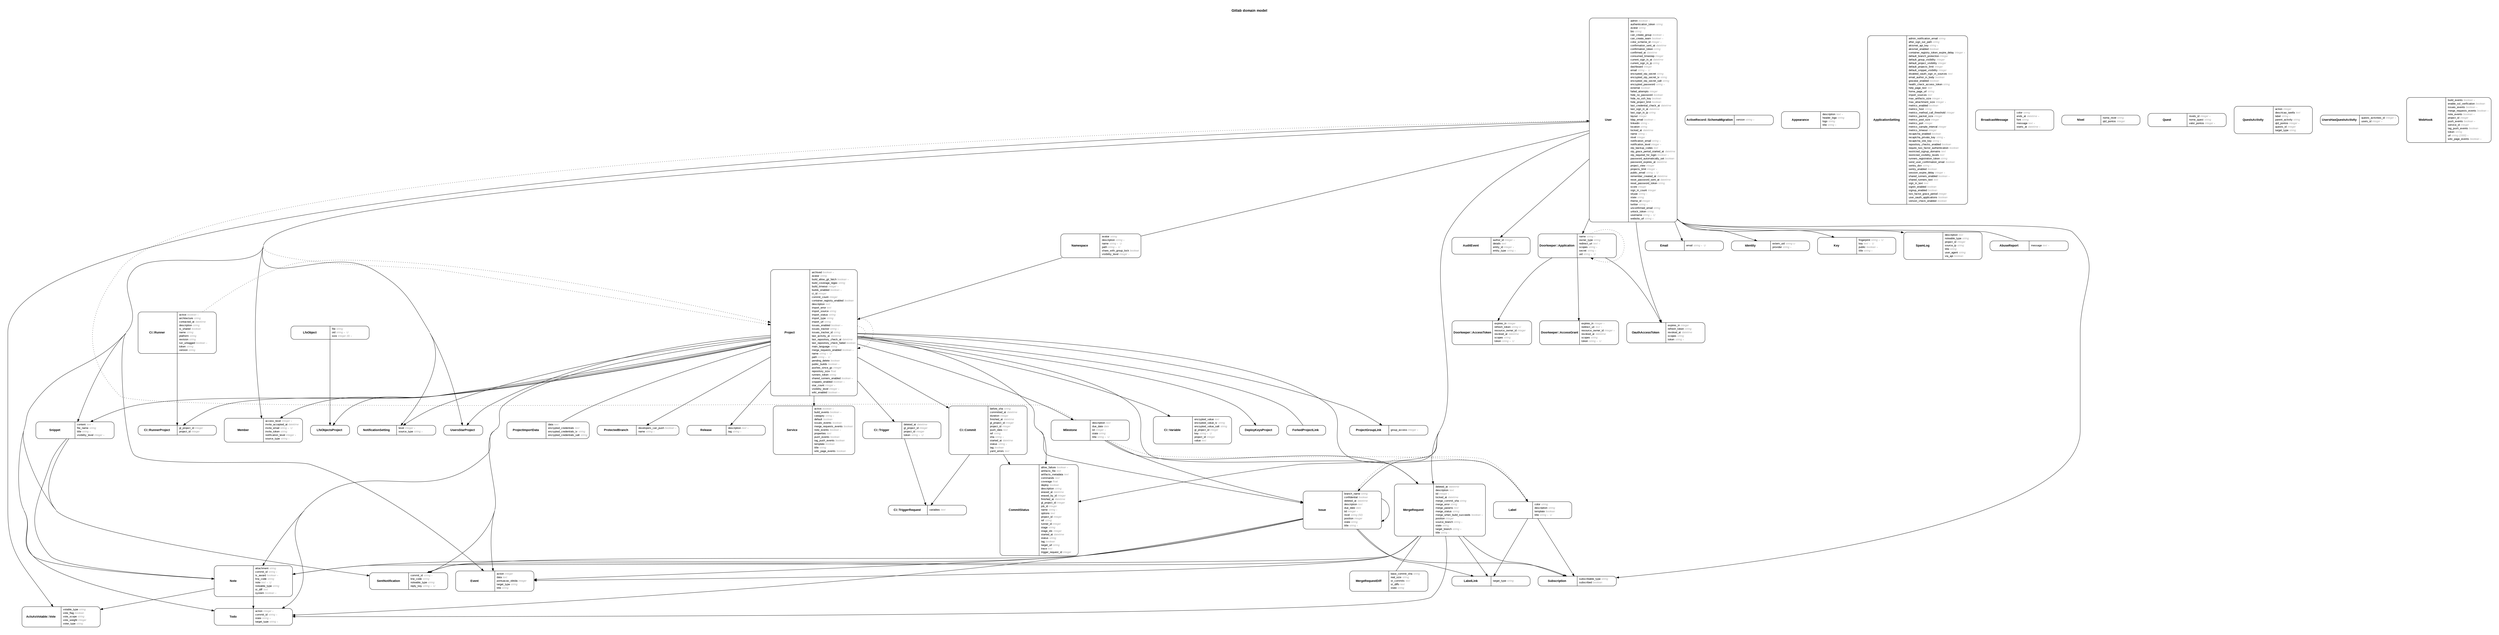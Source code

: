 digraph Gitlab {
rankdir = "LR";
ranksep = "0.5";
nodesep = "0.4";
pad = "0.4,0.4";
margin = "0,0";
concentrate = "true";
labelloc = "t";
fontsize = "13";
fontname = "Arial Bold";
node[ shape  =  "Mrecord" , fontsize  =  "10" , fontname  =  "Arial" , margin  =  "0.07,0.05" , penwidth  =  "1.0"];
edge[ fontname  =  "Arial" , fontsize  =  "7" , dir  =  "both" , arrowsize  =  "0.9" , penwidth  =  "1.0" , labelangle  =  "32" , labeldistance  =  "1.8"];
rankdir = "TB";
label = "Gitlab domain model\n\n";
m_AbuseReport [label = <<table border="0" align="center" cellspacing="0.5" cellpadding="0" width="134">
  <tr><td align="center" valign="bottom" width="130"><font face="Arial Bold" point-size="11">AbuseReport</font></td></tr>
</table>
|
<table border="0" align="left" cellspacing="2" cellpadding="0" width="134">
  <tr><td align="left" width="130" port="message">message <font face="Arial Italic" color="grey60">text ∗</font></td></tr>
</table>
>];
"m_ActiveRecord::SchemaMigration" [label = <<table border="0" align="center" cellspacing="0.5" cellpadding="0" width="134">
  <tr><td align="center" valign="bottom" width="130"><font face="Arial Bold" point-size="11">ActiveRecord::SchemaMigration</font></td></tr>
</table>
|
<table border="0" align="left" cellspacing="2" cellpadding="0" width="134">
  <tr><td align="left" width="130" port="version">version <font face="Arial Italic" color="grey60">string ∗</font></td></tr>
</table>
>];
"m_ActsAsVotable::Vote" [label = <<table border="0" align="center" cellspacing="0.5" cellpadding="0" width="134">
  <tr><td align="center" valign="bottom" width="130"><font face="Arial Bold" point-size="11">ActsAsVotable::Vote</font></td></tr>
</table>
|
<table border="0" align="left" cellspacing="2" cellpadding="0" width="134">
  <tr><td align="left" width="130" port="votable_type">votable_type <font face="Arial Italic" color="grey60">string</font></td></tr>
  <tr><td align="left" width="130" port="vote_flag">vote_flag <font face="Arial Italic" color="grey60">boolean</font></td></tr>
  <tr><td align="left" width="130" port="vote_scope">vote_scope <font face="Arial Italic" color="grey60">string</font></td></tr>
  <tr><td align="left" width="130" port="vote_weight">vote_weight <font face="Arial Italic" color="grey60">integer</font></td></tr>
  <tr><td align="left" width="130" port="voter_type">voter_type <font face="Arial Italic" color="grey60">string</font></td></tr>
</table>
>];
m_Appearance [label = <<table border="0" align="center" cellspacing="0.5" cellpadding="0" width="134">
  <tr><td align="center" valign="bottom" width="130"><font face="Arial Bold" point-size="11">Appearance</font></td></tr>
</table>
|
<table border="0" align="left" cellspacing="2" cellpadding="0" width="134">
  <tr><td align="left" width="130" port="description">description <font face="Arial Italic" color="grey60">text ∗</font></td></tr>
  <tr><td align="left" width="130" port="header_logo">header_logo <font face="Arial Italic" color="grey60">string</font></td></tr>
  <tr><td align="left" width="130" port="logo">logo <font face="Arial Italic" color="grey60">string</font></td></tr>
  <tr><td align="left" width="130" port="title">title <font face="Arial Italic" color="grey60">string ∗</font></td></tr>
</table>
>];
m_ApplicationSetting [label = <<table border="0" align="center" cellspacing="0.5" cellpadding="0" width="134">
  <tr><td align="center" valign="bottom" width="130"><font face="Arial Bold" point-size="11">ApplicationSetting</font></td></tr>
</table>
|
<table border="0" align="left" cellspacing="2" cellpadding="0" width="134">
  <tr><td align="left" width="130" port="admin_notification_email">admin_notification_email <font face="Arial Italic" color="grey60">string</font></td></tr>
  <tr><td align="left" width="130" port="after_sign_out_path">after_sign_out_path <font face="Arial Italic" color="grey60">string</font></td></tr>
  <tr><td align="left" width="130" port="akismet_api_key">akismet_api_key <font face="Arial Italic" color="grey60">string ∗</font></td></tr>
  <tr><td align="left" width="130" port="akismet_enabled">akismet_enabled <font face="Arial Italic" color="grey60">boolean</font></td></tr>
  <tr><td align="left" width="130" port="container_registry_token_expire_delay">container_registry_token_expire_delay <font face="Arial Italic" color="grey60">integer ∗</font></td></tr>
  <tr><td align="left" width="130" port="default_branch_protection">default_branch_protection <font face="Arial Italic" color="grey60">integer</font></td></tr>
  <tr><td align="left" width="130" port="default_group_visibility">default_group_visibility <font face="Arial Italic" color="grey60">integer</font></td></tr>
  <tr><td align="left" width="130" port="default_project_visibility">default_project_visibility <font face="Arial Italic" color="grey60">integer</font></td></tr>
  <tr><td align="left" width="130" port="default_projects_limit">default_projects_limit <font face="Arial Italic" color="grey60">integer</font></td></tr>
  <tr><td align="left" width="130" port="default_snippet_visibility">default_snippet_visibility <font face="Arial Italic" color="grey60">integer</font></td></tr>
  <tr><td align="left" width="130" port="disabled_oauth_sign_in_sources">disabled_oauth_sign_in_sources <font face="Arial Italic" color="grey60">text</font></td></tr>
  <tr><td align="left" width="130" port="email_author_in_body">email_author_in_body <font face="Arial Italic" color="grey60">boolean</font></td></tr>
  <tr><td align="left" width="130" port="gravatar_enabled">gravatar_enabled <font face="Arial Italic" color="grey60">boolean</font></td></tr>
  <tr><td align="left" width="130" port="health_check_access_token">health_check_access_token <font face="Arial Italic" color="grey60">string</font></td></tr>
  <tr><td align="left" width="130" port="help_page_text">help_page_text <font face="Arial Italic" color="grey60">text</font></td></tr>
  <tr><td align="left" width="130" port="home_page_url">home_page_url <font face="Arial Italic" color="grey60">string</font></td></tr>
  <tr><td align="left" width="130" port="import_sources">import_sources <font face="Arial Italic" color="grey60">text</font></td></tr>
  <tr><td align="left" width="130" port="max_artifacts_size">max_artifacts_size <font face="Arial Italic" color="grey60">integer ∗</font></td></tr>
  <tr><td align="left" width="130" port="max_attachment_size">max_attachment_size <font face="Arial Italic" color="grey60">integer ∗</font></td></tr>
  <tr><td align="left" width="130" port="metrics_enabled">metrics_enabled <font face="Arial Italic" color="grey60">boolean</font></td></tr>
  <tr><td align="left" width="130" port="metrics_host">metrics_host <font face="Arial Italic" color="grey60">string</font></td></tr>
  <tr><td align="left" width="130" port="metrics_method_call_threshold">metrics_method_call_threshold <font face="Arial Italic" color="grey60">integer</font></td></tr>
  <tr><td align="left" width="130" port="metrics_packet_size">metrics_packet_size <font face="Arial Italic" color="grey60">integer</font></td></tr>
  <tr><td align="left" width="130" port="metrics_pool_size">metrics_pool_size <font face="Arial Italic" color="grey60">integer</font></td></tr>
  <tr><td align="left" width="130" port="metrics_port">metrics_port <font face="Arial Italic" color="grey60">integer</font></td></tr>
  <tr><td align="left" width="130" port="metrics_sample_interval">metrics_sample_interval <font face="Arial Italic" color="grey60">integer</font></td></tr>
  <tr><td align="left" width="130" port="metrics_timeout">metrics_timeout <font face="Arial Italic" color="grey60">integer</font></td></tr>
  <tr><td align="left" width="130" port="recaptcha_enabled">recaptcha_enabled <font face="Arial Italic" color="grey60">boolean</font></td></tr>
  <tr><td align="left" width="130" port="recaptcha_private_key">recaptcha_private_key <font face="Arial Italic" color="grey60">string ∗</font></td></tr>
  <tr><td align="left" width="130" port="recaptcha_site_key">recaptcha_site_key <font face="Arial Italic" color="grey60">string ∗</font></td></tr>
  <tr><td align="left" width="130" port="repository_checks_enabled">repository_checks_enabled <font face="Arial Italic" color="grey60">boolean</font></td></tr>
  <tr><td align="left" width="130" port="require_two_factor_authentication">require_two_factor_authentication <font face="Arial Italic" color="grey60">boolean</font></td></tr>
  <tr><td align="left" width="130" port="restricted_signup_domains">restricted_signup_domains <font face="Arial Italic" color="grey60">text</font></td></tr>
  <tr><td align="left" width="130" port="restricted_visibility_levels">restricted_visibility_levels <font face="Arial Italic" color="grey60">text</font></td></tr>
  <tr><td align="left" width="130" port="runners_registration_token">runners_registration_token <font face="Arial Italic" color="grey60">string</font></td></tr>
  <tr><td align="left" width="130" port="send_user_confirmation_email">send_user_confirmation_email <font face="Arial Italic" color="grey60">boolean</font></td></tr>
  <tr><td align="left" width="130" port="sentry_dsn">sentry_dsn <font face="Arial Italic" color="grey60">string ∗</font></td></tr>
  <tr><td align="left" width="130" port="sentry_enabled">sentry_enabled <font face="Arial Italic" color="grey60">boolean</font></td></tr>
  <tr><td align="left" width="130" port="session_expire_delay">session_expire_delay <font face="Arial Italic" color="grey60">integer ∗</font></td></tr>
  <tr><td align="left" width="130" port="shared_runners_enabled">shared_runners_enabled <font face="Arial Italic" color="grey60">boolean ∗</font></td></tr>
  <tr><td align="left" width="130" port="shared_runners_text">shared_runners_text <font face="Arial Italic" color="grey60">text</font></td></tr>
  <tr><td align="left" width="130" port="sign_in_text">sign_in_text <font face="Arial Italic" color="grey60">text</font></td></tr>
  <tr><td align="left" width="130" port="signin_enabled">signin_enabled <font face="Arial Italic" color="grey60">boolean</font></td></tr>
  <tr><td align="left" width="130" port="signup_enabled">signup_enabled <font face="Arial Italic" color="grey60">boolean</font></td></tr>
  <tr><td align="left" width="130" port="two_factor_grace_period">two_factor_grace_period <font face="Arial Italic" color="grey60">integer</font></td></tr>
  <tr><td align="left" width="130" port="user_oauth_applications">user_oauth_applications <font face="Arial Italic" color="grey60">boolean</font></td></tr>
  <tr><td align="left" width="130" port="version_check_enabled">version_check_enabled <font face="Arial Italic" color="grey60">boolean</font></td></tr>
</table>
>];
m_AuditEvent [label = <<table border="0" align="center" cellspacing="0.5" cellpadding="0" width="134">
  <tr><td align="center" valign="bottom" width="130"><font face="Arial Bold" point-size="11">AuditEvent</font></td></tr>
</table>
|
<table border="0" align="left" cellspacing="2" cellpadding="0" width="134">
  <tr><td align="left" width="130" port="author_id">author_id <font face="Arial Italic" color="grey60">integer ∗</font></td></tr>
  <tr><td align="left" width="130" port="details">details <font face="Arial Italic" color="grey60">text</font></td></tr>
  <tr><td align="left" width="130" port="entity_id">entity_id <font face="Arial Italic" color="grey60">integer ∗</font></td></tr>
  <tr><td align="left" width="130" port="entity_type">entity_type <font face="Arial Italic" color="grey60">string ∗</font></td></tr>
</table>
>];
m_BroadcastMessage [label = <<table border="0" align="center" cellspacing="0.5" cellpadding="0" width="134">
  <tr><td align="center" valign="bottom" width="130"><font face="Arial Bold" point-size="11">BroadcastMessage</font></td></tr>
</table>
|
<table border="0" align="left" cellspacing="2" cellpadding="0" width="134">
  <tr><td align="left" width="130" port="color">color <font face="Arial Italic" color="grey60">string</font></td></tr>
  <tr><td align="left" width="130" port="ends_at">ends_at <font face="Arial Italic" color="grey60">datetime ∗</font></td></tr>
  <tr><td align="left" width="130" port="font">font <font face="Arial Italic" color="grey60">string</font></td></tr>
  <tr><td align="left" width="130" port="message">message <font face="Arial Italic" color="grey60">text ∗</font></td></tr>
  <tr><td align="left" width="130" port="starts_at">starts_at <font face="Arial Italic" color="grey60">datetime ∗</font></td></tr>
</table>
>];
"m_Ci::Commit" [label = <<table border="0" align="center" cellspacing="0.5" cellpadding="0" width="134">
  <tr><td align="center" valign="bottom" width="130"><font face="Arial Bold" point-size="11">Ci::Commit</font></td></tr>
</table>
|
<table border="0" align="left" cellspacing="2" cellpadding="0" width="134">
  <tr><td align="left" width="130" port="before_sha">before_sha <font face="Arial Italic" color="grey60">string</font></td></tr>
  <tr><td align="left" width="130" port="committed_at">committed_at <font face="Arial Italic" color="grey60">datetime</font></td></tr>
  <tr><td align="left" width="130" port="duration">duration <font face="Arial Italic" color="grey60">integer</font></td></tr>
  <tr><td align="left" width="130" port="finished_at">finished_at <font face="Arial Italic" color="grey60">datetime</font></td></tr>
  <tr><td align="left" width="130" port="gl_project_id">gl_project_id <font face="Arial Italic" color="grey60">integer</font></td></tr>
  <tr><td align="left" width="130" port="project_id">project_id <font face="Arial Italic" color="grey60">integer</font></td></tr>
  <tr><td align="left" width="130" port="push_data">push_data <font face="Arial Italic" color="grey60">text</font></td></tr>
  <tr><td align="left" width="130" port="ref">ref <font face="Arial Italic" color="grey60">string</font></td></tr>
  <tr><td align="left" width="130" port="sha">sha <font face="Arial Italic" color="grey60">string ∗</font></td></tr>
  <tr><td align="left" width="130" port="started_at">started_at <font face="Arial Italic" color="grey60">datetime</font></td></tr>
  <tr><td align="left" width="130" port="status">status <font face="Arial Italic" color="grey60">string ∗</font></td></tr>
  <tr><td align="left" width="130" port="tag">tag <font face="Arial Italic" color="grey60">boolean</font></td></tr>
  <tr><td align="left" width="130" port="yaml_errors">yaml_errors <font face="Arial Italic" color="grey60">text</font></td></tr>
</table>
>];
"m_Ci::Runner" [label = <<table border="0" align="center" cellspacing="0.5" cellpadding="0" width="134">
  <tr><td align="center" valign="bottom" width="130"><font face="Arial Bold" point-size="11">Ci::Runner</font></td></tr>
</table>
|
<table border="0" align="left" cellspacing="2" cellpadding="0" width="134">
  <tr><td align="left" width="130" port="active">active <font face="Arial Italic" color="grey60">boolean ∗</font></td></tr>
  <tr><td align="left" width="130" port="architecture">architecture <font face="Arial Italic" color="grey60">string</font></td></tr>
  <tr><td align="left" width="130" port="contacted_at">contacted_at <font face="Arial Italic" color="grey60">datetime</font></td></tr>
  <tr><td align="left" width="130" port="description">description <font face="Arial Italic" color="grey60">string</font></td></tr>
  <tr><td align="left" width="130" port="is_shared">is_shared <font face="Arial Italic" color="grey60">boolean</font></td></tr>
  <tr><td align="left" width="130" port="name">name <font face="Arial Italic" color="grey60">string</font></td></tr>
  <tr><td align="left" width="130" port="platform">platform <font face="Arial Italic" color="grey60">string</font></td></tr>
  <tr><td align="left" width="130" port="revision">revision <font face="Arial Italic" color="grey60">string</font></td></tr>
  <tr><td align="left" width="130" port="run_untagged">run_untagged <font face="Arial Italic" color="grey60">boolean ∗</font></td></tr>
  <tr><td align="left" width="130" port="token">token <font face="Arial Italic" color="grey60">string</font></td></tr>
  <tr><td align="left" width="130" port="version">version <font face="Arial Italic" color="grey60">string</font></td></tr>
</table>
>];
"m_Ci::RunnerProject" [label = <<table border="0" align="center" cellspacing="0.5" cellpadding="0" width="134">
  <tr><td align="center" valign="bottom" width="130"><font face="Arial Bold" point-size="11">Ci::RunnerProject</font></td></tr>
</table>
|
<table border="0" align="left" cellspacing="2" cellpadding="0" width="134">
  <tr><td align="left" width="130" port="gl_project_id">gl_project_id <font face="Arial Italic" color="grey60">integer</font></td></tr>
  <tr><td align="left" width="130" port="project_id">project_id <font face="Arial Italic" color="grey60">integer</font></td></tr>
</table>
>];
"m_Ci::Trigger" [label = <<table border="0" align="center" cellspacing="0.5" cellpadding="0" width="134">
  <tr><td align="center" valign="bottom" width="130"><font face="Arial Bold" point-size="11">Ci::Trigger</font></td></tr>
</table>
|
<table border="0" align="left" cellspacing="2" cellpadding="0" width="134">
  <tr><td align="left" width="130" port="deleted_at">deleted_at <font face="Arial Italic" color="grey60">datetime</font></td></tr>
  <tr><td align="left" width="130" port="gl_project_id">gl_project_id <font face="Arial Italic" color="grey60">integer</font></td></tr>
  <tr><td align="left" width="130" port="project_id">project_id <font face="Arial Italic" color="grey60">integer</font></td></tr>
  <tr><td align="left" width="130" port="token">token <font face="Arial Italic" color="grey60">string ∗ U</font></td></tr>
</table>
>];
"m_Ci::TriggerRequest" [label = <<table border="0" align="center" cellspacing="0.5" cellpadding="0" width="134">
  <tr><td align="center" valign="bottom" width="130"><font face="Arial Bold" point-size="11">Ci::TriggerRequest</font></td></tr>
</table>
|
<table border="0" align="left" cellspacing="2" cellpadding="0" width="134">
  <tr><td align="left" width="130" port="variables">variables <font face="Arial Italic" color="grey60">text</font></td></tr>
</table>
>];
"m_Ci::Variable" [label = <<table border="0" align="center" cellspacing="0.5" cellpadding="0" width="134">
  <tr><td align="center" valign="bottom" width="130"><font face="Arial Bold" point-size="11">Ci::Variable</font></td></tr>
</table>
|
<table border="0" align="left" cellspacing="2" cellpadding="0" width="134">
  <tr><td align="left" width="130" port="encrypted_value">encrypted_value <font face="Arial Italic" color="grey60">text</font></td></tr>
  <tr><td align="left" width="130" port="encrypted_value_iv">encrypted_value_iv <font face="Arial Italic" color="grey60">string</font></td></tr>
  <tr><td align="left" width="130" port="encrypted_value_salt">encrypted_value_salt <font face="Arial Italic" color="grey60">string</font></td></tr>
  <tr><td align="left" width="130" port="gl_project_id">gl_project_id <font face="Arial Italic" color="grey60">integer</font></td></tr>
  <tr><td align="left" width="130" port="key">key <font face="Arial Italic" color="grey60">string ∗ U</font></td></tr>
  <tr><td align="left" width="130" port="project_id">project_id <font face="Arial Italic" color="grey60">integer</font></td></tr>
  <tr><td align="left" width="130" port="value">value <font face="Arial Italic" color="grey60">text</font></td></tr>
</table>
>];
m_CommitStatus [label = <<table border="0" align="center" cellspacing="0.5" cellpadding="0" width="134">
  <tr><td align="center" valign="bottom" width="130"><font face="Arial Bold" point-size="11">CommitStatus</font></td></tr>
</table>
|
<table border="0" align="left" cellspacing="2" cellpadding="0" width="134">
  <tr><td align="left" width="130" port="allow_failure">allow_failure <font face="Arial Italic" color="grey60">boolean ∗</font></td></tr>
  <tr><td align="left" width="130" port="artifacts_file">artifacts_file <font face="Arial Italic" color="grey60">text</font></td></tr>
  <tr><td align="left" width="130" port="artifacts_metadata">artifacts_metadata <font face="Arial Italic" color="grey60">text</font></td></tr>
  <tr><td align="left" width="130" port="commands">commands <font face="Arial Italic" color="grey60">text</font></td></tr>
  <tr><td align="left" width="130" port="coverage">coverage <font face="Arial Italic" color="grey60">float</font></td></tr>
  <tr><td align="left" width="130" port="deploy">deploy <font face="Arial Italic" color="grey60">boolean</font></td></tr>
  <tr><td align="left" width="130" port="description">description <font face="Arial Italic" color="grey60">string</font></td></tr>
  <tr><td align="left" width="130" port="erased_at">erased_at <font face="Arial Italic" color="grey60">datetime</font></td></tr>
  <tr><td align="left" width="130" port="erased_by_id">erased_by_id <font face="Arial Italic" color="grey60">integer</font></td></tr>
  <tr><td align="left" width="130" port="finished_at">finished_at <font face="Arial Italic" color="grey60">datetime</font></td></tr>
  <tr><td align="left" width="130" port="gl_project_id">gl_project_id <font face="Arial Italic" color="grey60">integer</font></td></tr>
  <tr><td align="left" width="130" port="job_id">job_id <font face="Arial Italic" color="grey60">integer</font></td></tr>
  <tr><td align="left" width="130" port="name">name <font face="Arial Italic" color="grey60">string ∗</font></td></tr>
  <tr><td align="left" width="130" port="options">options <font face="Arial Italic" color="grey60">text</font></td></tr>
  <tr><td align="left" width="130" port="project_id">project_id <font face="Arial Italic" color="grey60">integer</font></td></tr>
  <tr><td align="left" width="130" port="ref">ref <font face="Arial Italic" color="grey60">string</font></td></tr>
  <tr><td align="left" width="130" port="runner_id">runner_id <font face="Arial Italic" color="grey60">integer</font></td></tr>
  <tr><td align="left" width="130" port="stage">stage <font face="Arial Italic" color="grey60">string</font></td></tr>
  <tr><td align="left" width="130" port="stage_idx">stage_idx <font face="Arial Italic" color="grey60">integer</font></td></tr>
  <tr><td align="left" width="130" port="started_at">started_at <font face="Arial Italic" color="grey60">datetime</font></td></tr>
  <tr><td align="left" width="130" port="status">status <font face="Arial Italic" color="grey60">string</font></td></tr>
  <tr><td align="left" width="130" port="tag">tag <font face="Arial Italic" color="grey60">boolean</font></td></tr>
  <tr><td align="left" width="130" port="target_url">target_url <font face="Arial Italic" color="grey60">string</font></td></tr>
  <tr><td align="left" width="130" port="trace">trace <font face="Arial Italic" color="grey60">text</font></td></tr>
  <tr><td align="left" width="130" port="trigger_request_id">trigger_request_id <font face="Arial Italic" color="grey60">integer</font></td></tr>
</table>
>];
m_DeployKeysProject [label = <<table border="0" align="center" cellspacing="0.5" cellpadding="0" width="134">
  <tr><td align="center" valign="bottom" width="130"><font face="Arial Bold" point-size="11">DeployKeysProject</font></td></tr>
</table>
>];
"m_Doorkeeper::AccessGrant" [label = <<table border="0" align="center" cellspacing="0.5" cellpadding="0" width="134">
  <tr><td align="center" valign="bottom" width="130"><font face="Arial Bold" point-size="11">Doorkeeper::AccessGrant</font></td></tr>
</table>
|
<table border="0" align="left" cellspacing="2" cellpadding="0" width="134">
  <tr><td align="left" width="130" port="expires_in">expires_in <font face="Arial Italic" color="grey60">integer ∗</font></td></tr>
  <tr><td align="left" width="130" port="redirect_uri">redirect_uri <font face="Arial Italic" color="grey60">text ∗</font></td></tr>
  <tr><td align="left" width="130" port="resource_owner_id">resource_owner_id <font face="Arial Italic" color="grey60">integer ∗</font></td></tr>
  <tr><td align="left" width="130" port="revoked_at">revoked_at <font face="Arial Italic" color="grey60">datetime</font></td></tr>
  <tr><td align="left" width="130" port="scopes">scopes <font face="Arial Italic" color="grey60">string</font></td></tr>
  <tr><td align="left" width="130" port="token">token <font face="Arial Italic" color="grey60">string ∗ U</font></td></tr>
</table>
>];
"m_Doorkeeper::AccessToken" [label = <<table border="0" align="center" cellspacing="0.5" cellpadding="0" width="134">
  <tr><td align="center" valign="bottom" width="130"><font face="Arial Bold" point-size="11">Doorkeeper::AccessToken</font></td></tr>
</table>
|
<table border="0" align="left" cellspacing="2" cellpadding="0" width="134">
  <tr><td align="left" width="130" port="expires_in">expires_in <font face="Arial Italic" color="grey60">integer</font></td></tr>
  <tr><td align="left" width="130" port="refresh_token">refresh_token <font face="Arial Italic" color="grey60">string U</font></td></tr>
  <tr><td align="left" width="130" port="resource_owner_id">resource_owner_id <font face="Arial Italic" color="grey60">integer</font></td></tr>
  <tr><td align="left" width="130" port="revoked_at">revoked_at <font face="Arial Italic" color="grey60">datetime</font></td></tr>
  <tr><td align="left" width="130" port="scopes">scopes <font face="Arial Italic" color="grey60">string</font></td></tr>
  <tr><td align="left" width="130" port="token">token <font face="Arial Italic" color="grey60">string ∗ U</font></td></tr>
</table>
>];
"m_Doorkeeper::Application" [label = <<table border="0" align="center" cellspacing="0.5" cellpadding="0" width="134">
  <tr><td align="center" valign="bottom" width="130"><font face="Arial Bold" point-size="11">Doorkeeper::Application</font></td></tr>
</table>
|
<table border="0" align="left" cellspacing="2" cellpadding="0" width="134">
  <tr><td align="left" width="130" port="name">name <font face="Arial Italic" color="grey60">string ∗</font></td></tr>
  <tr><td align="left" width="130" port="owner_type">owner_type <font face="Arial Italic" color="grey60">string</font></td></tr>
  <tr><td align="left" width="130" port="redirect_uri">redirect_uri <font face="Arial Italic" color="grey60">text ∗</font></td></tr>
  <tr><td align="left" width="130" port="scopes">scopes <font face="Arial Italic" color="grey60">string ∗</font></td></tr>
  <tr><td align="left" width="130" port="secret">secret <font face="Arial Italic" color="grey60">string ∗</font></td></tr>
  <tr><td align="left" width="130" port="uid">uid <font face="Arial Italic" color="grey60">string ∗ U</font></td></tr>
</table>
>];
m_Email [label = <<table border="0" align="center" cellspacing="0.5" cellpadding="0" width="134">
  <tr><td align="center" valign="bottom" width="130"><font face="Arial Bold" point-size="11">Email</font></td></tr>
</table>
|
<table border="0" align="left" cellspacing="2" cellpadding="0" width="134">
  <tr><td align="left" width="130" port="email">email <font face="Arial Italic" color="grey60">string ∗ U</font></td></tr>
</table>
>];
m_Event [label = <<table border="0" align="center" cellspacing="0.5" cellpadding="0" width="134">
  <tr><td align="center" valign="bottom" width="130"><font face="Arial Bold" point-size="11">Event</font></td></tr>
</table>
|
<table border="0" align="left" cellspacing="2" cellpadding="0" width="134">
  <tr><td align="left" width="130" port="action">action <font face="Arial Italic" color="grey60">integer</font></td></tr>
  <tr><td align="left" width="130" port="data">data <font face="Arial Italic" color="grey60">text</font></td></tr>
  <tr><td align="left" width="130" port="pontuacao_obtida">pontuacao_obtida <font face="Arial Italic" color="grey60">integer</font></td></tr>
  <tr><td align="left" width="130" port="target_type">target_type <font face="Arial Italic" color="grey60">string</font></td></tr>
  <tr><td align="left" width="130" port="title">title <font face="Arial Italic" color="grey60">string</font></td></tr>
</table>
>];
m_ForkedProjectLink [label = <<table border="0" align="center" cellspacing="0.5" cellpadding="0" width="134">
  <tr><td align="center" valign="bottom" width="130"><font face="Arial Bold" point-size="11">ForkedProjectLink</font></td></tr>
</table>
>];
m_Identity [label = <<table border="0" align="center" cellspacing="0.5" cellpadding="0" width="134">
  <tr><td align="center" valign="bottom" width="130"><font face="Arial Bold" point-size="11">Identity</font></td></tr>
</table>
|
<table border="0" align="left" cellspacing="2" cellpadding="0" width="134">
  <tr><td align="left" width="130" port="extern_uid">extern_uid <font face="Arial Italic" color="grey60">string U</font></td></tr>
  <tr><td align="left" width="130" port="provider">provider <font face="Arial Italic" color="grey60">string ∗</font></td></tr>
</table>
>];
m_Issue [label = <<table border="0" align="center" cellspacing="0.5" cellpadding="0" width="134">
  <tr><td align="center" valign="bottom" width="130"><font face="Arial Bold" point-size="11">Issue</font></td></tr>
</table>
|
<table border="0" align="left" cellspacing="2" cellpadding="0" width="134">
  <tr><td align="left" width="130" port="branch_name">branch_name <font face="Arial Italic" color="grey60">string</font></td></tr>
  <tr><td align="left" width="130" port="confidential">confidential <font face="Arial Italic" color="grey60">boolean</font></td></tr>
  <tr><td align="left" width="130" port="deleted_at">deleted_at <font face="Arial Italic" color="grey60">datetime</font></td></tr>
  <tr><td align="left" width="130" port="description">description <font face="Arial Italic" color="grey60">text</font></td></tr>
  <tr><td align="left" width="130" port="due_date">due_date <font face="Arial Italic" color="grey60">date</font></td></tr>
  <tr><td align="left" width="130" port="iid">iid <font face="Arial Italic" color="grey60">integer ∗</font></td></tr>
  <tr><td align="left" width="130" port="nivel">nivel <font face="Arial Italic" color="grey60">string (50)</font></td></tr>
  <tr><td align="left" width="130" port="position">position <font face="Arial Italic" color="grey60">integer</font></td></tr>
  <tr><td align="left" width="130" port="state">state <font face="Arial Italic" color="grey60">string</font></td></tr>
  <tr><td align="left" width="130" port="title">title <font face="Arial Italic" color="grey60">string ∗</font></td></tr>
</table>
>];
m_Key [label = <<table border="0" align="center" cellspacing="0.5" cellpadding="0" width="134">
  <tr><td align="center" valign="bottom" width="130"><font face="Arial Bold" point-size="11">Key</font></td></tr>
</table>
|
<table border="0" align="left" cellspacing="2" cellpadding="0" width="134">
  <tr><td align="left" width="130" port="fingerprint">fingerprint <font face="Arial Italic" color="grey60">string ∗ U</font></td></tr>
  <tr><td align="left" width="130" port="key">key <font face="Arial Italic" color="grey60">text ∗ U</font></td></tr>
  <tr><td align="left" width="130" port="public">public <font face="Arial Italic" color="grey60">boolean ∗</font></td></tr>
  <tr><td align="left" width="130" port="title">title <font face="Arial Italic" color="grey60">string ∗</font></td></tr>
</table>
>];
m_Label [label = <<table border="0" align="center" cellspacing="0.5" cellpadding="0" width="134">
  <tr><td align="center" valign="bottom" width="130"><font face="Arial Bold" point-size="11">Label</font></td></tr>
</table>
|
<table border="0" align="left" cellspacing="2" cellpadding="0" width="134">
  <tr><td align="left" width="130" port="color">color <font face="Arial Italic" color="grey60">string</font></td></tr>
  <tr><td align="left" width="130" port="description">description <font face="Arial Italic" color="grey60">string</font></td></tr>
  <tr><td align="left" width="130" port="template">template <font face="Arial Italic" color="grey60">boolean</font></td></tr>
  <tr><td align="left" width="130" port="title">title <font face="Arial Italic" color="grey60">string ∗ U</font></td></tr>
</table>
>];
m_LabelLink [label = <<table border="0" align="center" cellspacing="0.5" cellpadding="0" width="134">
  <tr><td align="center" valign="bottom" width="130"><font face="Arial Bold" point-size="11">LabelLink</font></td></tr>
</table>
|
<table border="0" align="left" cellspacing="2" cellpadding="0" width="134">
  <tr><td align="left" width="130" port="target_type">target_type <font face="Arial Italic" color="grey60">string</font></td></tr>
</table>
>];
m_LfsObject [label = <<table border="0" align="center" cellspacing="0.5" cellpadding="0" width="134">
  <tr><td align="center" valign="bottom" width="130"><font face="Arial Bold" point-size="11">LfsObject</font></td></tr>
</table>
|
<table border="0" align="left" cellspacing="2" cellpadding="0" width="134">
  <tr><td align="left" width="130" port="file">file <font face="Arial Italic" color="grey60">string</font></td></tr>
  <tr><td align="left" width="130" port="oid">oid <font face="Arial Italic" color="grey60">string ∗ U</font></td></tr>
  <tr><td align="left" width="130" port="size">size <font face="Arial Italic" color="grey60">integer (8) ∗</font></td></tr>
</table>
>];
m_LfsObjectsProject [label = <<table border="0" align="center" cellspacing="0.5" cellpadding="0" width="134">
  <tr><td align="center" valign="bottom" width="130"><font face="Arial Bold" point-size="11">LfsObjectsProject</font></td></tr>
</table>
>];
m_Member [label = <<table border="0" align="center" cellspacing="0.5" cellpadding="0" width="134">
  <tr><td align="center" valign="bottom" width="130"><font face="Arial Bold" point-size="11">Member</font></td></tr>
</table>
|
<table border="0" align="left" cellspacing="2" cellpadding="0" width="134">
  <tr><td align="left" width="130" port="access_level">access_level <font face="Arial Italic" color="grey60">integer ∗</font></td></tr>
  <tr><td align="left" width="130" port="invite_accepted_at">invite_accepted_at <font face="Arial Italic" color="grey60">datetime</font></td></tr>
  <tr><td align="left" width="130" port="invite_email">invite_email <font face="Arial Italic" color="grey60">string ∗ U</font></td></tr>
  <tr><td align="left" width="130" port="invite_token">invite_token <font face="Arial Italic" color="grey60">string</font></td></tr>
  <tr><td align="left" width="130" port="notification_level">notification_level <font face="Arial Italic" color="grey60">integer ∗</font></td></tr>
  <tr><td align="left" width="130" port="source_type">source_type <font face="Arial Italic" color="grey60">string ∗</font></td></tr>
</table>
>];
m_MergeRequest [label = <<table border="0" align="center" cellspacing="0.5" cellpadding="0" width="134">
  <tr><td align="center" valign="bottom" width="130"><font face="Arial Bold" point-size="11">MergeRequest</font></td></tr>
</table>
|
<table border="0" align="left" cellspacing="2" cellpadding="0" width="134">
  <tr><td align="left" width="130" port="deleted_at">deleted_at <font face="Arial Italic" color="grey60">datetime</font></td></tr>
  <tr><td align="left" width="130" port="description">description <font face="Arial Italic" color="grey60">text</font></td></tr>
  <tr><td align="left" width="130" port="iid">iid <font face="Arial Italic" color="grey60">integer ∗</font></td></tr>
  <tr><td align="left" width="130" port="locked_at">locked_at <font face="Arial Italic" color="grey60">datetime</font></td></tr>
  <tr><td align="left" width="130" port="merge_commit_sha">merge_commit_sha <font face="Arial Italic" color="grey60">string</font></td></tr>
  <tr><td align="left" width="130" port="merge_error">merge_error <font face="Arial Italic" color="grey60">string</font></td></tr>
  <tr><td align="left" width="130" port="merge_params">merge_params <font face="Arial Italic" color="grey60">text</font></td></tr>
  <tr><td align="left" width="130" port="merge_status">merge_status <font face="Arial Italic" color="grey60">string</font></td></tr>
  <tr><td align="left" width="130" port="merge_when_build_succeeds">merge_when_build_succeeds <font face="Arial Italic" color="grey60">boolean ∗</font></td></tr>
  <tr><td align="left" width="130" port="position">position <font face="Arial Italic" color="grey60">integer</font></td></tr>
  <tr><td align="left" width="130" port="source_branch">source_branch <font face="Arial Italic" color="grey60">string ∗</font></td></tr>
  <tr><td align="left" width="130" port="state">state <font face="Arial Italic" color="grey60">string</font></td></tr>
  <tr><td align="left" width="130" port="target_branch">target_branch <font face="Arial Italic" color="grey60">string ∗</font></td></tr>
  <tr><td align="left" width="130" port="title">title <font face="Arial Italic" color="grey60">string ∗</font></td></tr>
</table>
>];
m_MergeRequestDiff [label = <<table border="0" align="center" cellspacing="0.5" cellpadding="0" width="134">
  <tr><td align="center" valign="bottom" width="130"><font face="Arial Bold" point-size="11">MergeRequestDiff</font></td></tr>
</table>
|
<table border="0" align="left" cellspacing="2" cellpadding="0" width="134">
  <tr><td align="left" width="130" port="base_commit_sha">base_commit_sha <font face="Arial Italic" color="grey60">string</font></td></tr>
  <tr><td align="left" width="130" port="real_size">real_size <font face="Arial Italic" color="grey60">string</font></td></tr>
  <tr><td align="left" width="130" port="st_commits">st_commits <font face="Arial Italic" color="grey60">text</font></td></tr>
  <tr><td align="left" width="130" port="st_diffs">st_diffs <font face="Arial Italic" color="grey60">text</font></td></tr>
  <tr><td align="left" width="130" port="state">state <font face="Arial Italic" color="grey60">string</font></td></tr>
</table>
>];
m_Milestone [label = <<table border="0" align="center" cellspacing="0.5" cellpadding="0" width="134">
  <tr><td align="center" valign="bottom" width="130"><font face="Arial Bold" point-size="11">Milestone</font></td></tr>
</table>
|
<table border="0" align="left" cellspacing="2" cellpadding="0" width="134">
  <tr><td align="left" width="130" port="description">description <font face="Arial Italic" color="grey60">text</font></td></tr>
  <tr><td align="left" width="130" port="due_date">due_date <font face="Arial Italic" color="grey60">date</font></td></tr>
  <tr><td align="left" width="130" port="iid">iid <font face="Arial Italic" color="grey60">integer ∗</font></td></tr>
  <tr><td align="left" width="130" port="state">state <font face="Arial Italic" color="grey60">string</font></td></tr>
  <tr><td align="left" width="130" port="title">title <font face="Arial Italic" color="grey60">string ∗ U</font></td></tr>
</table>
>];
m_Namespace [label = <<table border="0" align="center" cellspacing="0.5" cellpadding="0" width="134">
  <tr><td align="center" valign="bottom" width="130"><font face="Arial Bold" point-size="11">Namespace</font></td></tr>
</table>
|
<table border="0" align="left" cellspacing="2" cellpadding="0" width="134">
  <tr><td align="left" width="130" port="avatar">avatar <font face="Arial Italic" color="grey60">string</font></td></tr>
  <tr><td align="left" width="130" port="description">description <font face="Arial Italic" color="grey60">string ∗</font></td></tr>
  <tr><td align="left" width="130" port="name">name <font face="Arial Italic" color="grey60">string ∗ U</font></td></tr>
  <tr><td align="left" width="130" port="path">path <font face="Arial Italic" color="grey60">string ∗ U</font></td></tr>
  <tr><td align="left" width="130" port="share_with_group_lock">share_with_group_lock <font face="Arial Italic" color="grey60">boolean</font></td></tr>
  <tr><td align="left" width="130" port="visibility_level">visibility_level <font face="Arial Italic" color="grey60">integer ∗</font></td></tr>
</table>
>];
m_Nivel [label = <<table border="0" align="center" cellspacing="0.5" cellpadding="0" width="134">
  <tr><td align="center" valign="bottom" width="130"><font face="Arial Bold" point-size="11">Nivel</font></td></tr>
</table>
|
<table border="0" align="left" cellspacing="2" cellpadding="0" width="134">
  <tr><td align="left" width="130" port="nome_nivel">nome_nivel <font face="Arial Italic" color="grey60">string</font></td></tr>
  <tr><td align="left" width="130" port="qtd_pontos">qtd_pontos <font face="Arial Italic" color="grey60">integer</font></td></tr>
</table>
>];
m_Note [label = <<table border="0" align="center" cellspacing="0.5" cellpadding="0" width="134">
  <tr><td align="center" valign="bottom" width="130"><font face="Arial Bold" point-size="11">Note</font></td></tr>
</table>
|
<table border="0" align="left" cellspacing="2" cellpadding="0" width="134">
  <tr><td align="left" width="130" port="attachment">attachment <font face="Arial Italic" color="grey60">string</font></td></tr>
  <tr><td align="left" width="130" port="commit_id">commit_id <font face="Arial Italic" color="grey60">string ∗</font></td></tr>
  <tr><td align="left" width="130" port="is_award">is_award <font face="Arial Italic" color="grey60">boolean ∗</font></td></tr>
  <tr><td align="left" width="130" port="line_code">line_code <font face="Arial Italic" color="grey60">string</font></td></tr>
  <tr><td align="left" width="130" port="note">note <font face="Arial Italic" color="grey60">text ∗ U</font></td></tr>
  <tr><td align="left" width="130" port="noteable_type">noteable_type <font face="Arial Italic" color="grey60">string</font></td></tr>
  <tr><td align="left" width="130" port="st_diff">st_diff <font face="Arial Italic" color="grey60">text</font></td></tr>
  <tr><td align="left" width="130" port="system">system <font face="Arial Italic" color="grey60">boolean ∗</font></td></tr>
</table>
>];
m_NotificationSetting [label = <<table border="0" align="center" cellspacing="0.5" cellpadding="0" width="134">
  <tr><td align="center" valign="bottom" width="130"><font face="Arial Bold" point-size="11">NotificationSetting</font></td></tr>
</table>
|
<table border="0" align="left" cellspacing="2" cellpadding="0" width="134">
  <tr><td align="left" width="130" port="level">level <font face="Arial Italic" color="grey60">integer ∗</font></td></tr>
  <tr><td align="left" width="130" port="source_type">source_type <font face="Arial Italic" color="grey60">string ∗</font></td></tr>
</table>
>];
m_OauthAccessToken [label = <<table border="0" align="center" cellspacing="0.5" cellpadding="0" width="134">
  <tr><td align="center" valign="bottom" width="130"><font face="Arial Bold" point-size="11">OauthAccessToken</font></td></tr>
</table>
|
<table border="0" align="left" cellspacing="2" cellpadding="0" width="134">
  <tr><td align="left" width="130" port="expires_in">expires_in <font face="Arial Italic" color="grey60">integer</font></td></tr>
  <tr><td align="left" width="130" port="refresh_token">refresh_token <font face="Arial Italic" color="grey60">string</font></td></tr>
  <tr><td align="left" width="130" port="revoked_at">revoked_at <font face="Arial Italic" color="grey60">datetime</font></td></tr>
  <tr><td align="left" width="130" port="scopes">scopes <font face="Arial Italic" color="grey60">string</font></td></tr>
  <tr><td align="left" width="130" port="token">token <font face="Arial Italic" color="grey60">string ∗</font></td></tr>
</table>
>];
m_Project [label = <<table border="0" align="center" cellspacing="0.5" cellpadding="0" width="134">
  <tr><td align="center" valign="bottom" width="130"><font face="Arial Bold" point-size="11">Project</font></td></tr>
</table>
|
<table border="0" align="left" cellspacing="2" cellpadding="0" width="134">
  <tr><td align="left" width="130" port="archived">archived <font face="Arial Italic" color="grey60">boolean ∗</font></td></tr>
  <tr><td align="left" width="130" port="avatar">avatar <font face="Arial Italic" color="grey60">string</font></td></tr>
  <tr><td align="left" width="130" port="build_allow_git_fetch">build_allow_git_fetch <font face="Arial Italic" color="grey60">boolean ∗</font></td></tr>
  <tr><td align="left" width="130" port="build_coverage_regex">build_coverage_regex <font face="Arial Italic" color="grey60">string</font></td></tr>
  <tr><td align="left" width="130" port="build_timeout">build_timeout <font face="Arial Italic" color="grey60">integer ∗</font></td></tr>
  <tr><td align="left" width="130" port="builds_enabled">builds_enabled <font face="Arial Italic" color="grey60">boolean ∗</font></td></tr>
  <tr><td align="left" width="130" port="ci_id">ci_id <font face="Arial Italic" color="grey60">integer</font></td></tr>
  <tr><td align="left" width="130" port="commit_count">commit_count <font face="Arial Italic" color="grey60">integer</font></td></tr>
  <tr><td align="left" width="130" port="container_registry_enabled">container_registry_enabled <font face="Arial Italic" color="grey60">boolean</font></td></tr>
  <tr><td align="left" width="130" port="description">description <font face="Arial Italic" color="grey60">text</font></td></tr>
  <tr><td align="left" width="130" port="import_error">import_error <font face="Arial Italic" color="grey60">text</font></td></tr>
  <tr><td align="left" width="130" port="import_source">import_source <font face="Arial Italic" color="grey60">string</font></td></tr>
  <tr><td align="left" width="130" port="import_status">import_status <font face="Arial Italic" color="grey60">string</font></td></tr>
  <tr><td align="left" width="130" port="import_type">import_type <font face="Arial Italic" color="grey60">string</font></td></tr>
  <tr><td align="left" width="130" port="import_url">import_url <font face="Arial Italic" color="grey60">string</font></td></tr>
  <tr><td align="left" width="130" port="issues_enabled">issues_enabled <font face="Arial Italic" color="grey60">boolean ∗</font></td></tr>
  <tr><td align="left" width="130" port="issues_tracker">issues_tracker <font face="Arial Italic" color="grey60">string ∗</font></td></tr>
  <tr><td align="left" width="130" port="issues_tracker_id">issues_tracker_id <font face="Arial Italic" color="grey60">string</font></td></tr>
  <tr><td align="left" width="130" port="last_activity_at">last_activity_at <font face="Arial Italic" color="grey60">datetime</font></td></tr>
  <tr><td align="left" width="130" port="last_repository_check_at">last_repository_check_at <font face="Arial Italic" color="grey60">datetime</font></td></tr>
  <tr><td align="left" width="130" port="last_repository_check_failed">last_repository_check_failed <font face="Arial Italic" color="grey60">boolean</font></td></tr>
  <tr><td align="left" width="130" port="main_language">main_language <font face="Arial Italic" color="grey60">string</font></td></tr>
  <tr><td align="left" width="130" port="merge_requests_enabled">merge_requests_enabled <font face="Arial Italic" color="grey60">boolean ∗</font></td></tr>
  <tr><td align="left" width="130" port="name">name <font face="Arial Italic" color="grey60">string ∗ U</font></td></tr>
  <tr><td align="left" width="130" port="path">path <font face="Arial Italic" color="grey60">string ∗ U</font></td></tr>
  <tr><td align="left" width="130" port="pending_delete">pending_delete <font face="Arial Italic" color="grey60">boolean</font></td></tr>
  <tr><td align="left" width="130" port="public_builds">public_builds <font face="Arial Italic" color="grey60">boolean ∗</font></td></tr>
  <tr><td align="left" width="130" port="pushes_since_gc">pushes_since_gc <font face="Arial Italic" color="grey60">integer</font></td></tr>
  <tr><td align="left" width="130" port="repository_size">repository_size <font face="Arial Italic" color="grey60">float</font></td></tr>
  <tr><td align="left" width="130" port="runners_token">runners_token <font face="Arial Italic" color="grey60">string</font></td></tr>
  <tr><td align="left" width="130" port="shared_runners_enabled">shared_runners_enabled <font face="Arial Italic" color="grey60">boolean ∗</font></td></tr>
  <tr><td align="left" width="130" port="snippets_enabled">snippets_enabled <font face="Arial Italic" color="grey60">boolean ∗</font></td></tr>
  <tr><td align="left" width="130" port="star_count">star_count <font face="Arial Italic" color="grey60">integer ∗</font></td></tr>
  <tr><td align="left" width="130" port="visibility_level">visibility_level <font face="Arial Italic" color="grey60">integer ∗</font></td></tr>
  <tr><td align="left" width="130" port="wiki_enabled">wiki_enabled <font face="Arial Italic" color="grey60">boolean ∗</font></td></tr>
</table>
>];
m_ProjectGroupLink [label = <<table border="0" align="center" cellspacing="0.5" cellpadding="0" width="134">
  <tr><td align="center" valign="bottom" width="130"><font face="Arial Bold" point-size="11">ProjectGroupLink</font></td></tr>
</table>
|
<table border="0" align="left" cellspacing="2" cellpadding="0" width="134">
  <tr><td align="left" width="130" port="group_access">group_access <font face="Arial Italic" color="grey60">integer ∗</font></td></tr>
</table>
>];
m_ProjectImportData [label = <<table border="0" align="center" cellspacing="0.5" cellpadding="0" width="134">
  <tr><td align="center" valign="bottom" width="130"><font face="Arial Bold" point-size="11">ProjectImportData</font></td></tr>
</table>
|
<table border="0" align="left" cellspacing="2" cellpadding="0" width="134">
  <tr><td align="left" width="130" port="data">data <font face="Arial Italic" color="grey60">text</font></td></tr>
  <tr><td align="left" width="130" port="encrypted_credentials">encrypted_credentials <font face="Arial Italic" color="grey60">text</font></td></tr>
  <tr><td align="left" width="130" port="encrypted_credentials_iv">encrypted_credentials_iv <font face="Arial Italic" color="grey60">string</font></td></tr>
  <tr><td align="left" width="130" port="encrypted_credentials_salt">encrypted_credentials_salt <font face="Arial Italic" color="grey60">string</font></td></tr>
</table>
>];
m_ProtectedBranch [label = <<table border="0" align="center" cellspacing="0.5" cellpadding="0" width="134">
  <tr><td align="center" valign="bottom" width="130"><font face="Arial Bold" point-size="11">ProtectedBranch</font></td></tr>
</table>
|
<table border="0" align="left" cellspacing="2" cellpadding="0" width="134">
  <tr><td align="left" width="130" port="developers_can_push">developers_can_push <font face="Arial Italic" color="grey60">boolean ∗</font></td></tr>
  <tr><td align="left" width="130" port="name">name <font face="Arial Italic" color="grey60">string ∗</font></td></tr>
</table>
>];
m_Quest [label = <<table border="0" align="center" cellspacing="0.5" cellpadding="0" width="134">
  <tr><td align="center" valign="bottom" width="130"><font face="Arial Bold" point-size="11">Quest</font></td></tr>
</table>
|
<table border="0" align="left" cellspacing="2" cellpadding="0" width="134">
  <tr><td align="left" width="130" port="nivels_id">nivels_id <font face="Arial Italic" color="grey60">integer ∗</font></td></tr>
  <tr><td align="left" width="130" port="nome_quest">nome_quest <font face="Arial Italic" color="grey60">string</font></td></tr>
  <tr><td align="left" width="130" port="valor_pontos">valor_pontos <font face="Arial Italic" color="grey60">integer ∗</font></td></tr>
</table>
>];
m_QuestsActivity [label = <<table border="0" align="center" cellspacing="0.5" cellpadding="0" width="134">
  <tr><td align="center" valign="bottom" width="130"><font face="Arial Bold" point-size="11">QuestsActivity</font></td></tr>
</table>
|
<table border="0" align="left" cellspacing="2" cellpadding="0" width="134">
  <tr><td align="left" width="130" port="action">action <font face="Arial Italic" color="grey60">integer</font></td></tr>
  <tr><td align="left" width="130" port="descricao_tarefa">descricao_tarefa <font face="Arial Italic" color="grey60">text</font></td></tr>
  <tr><td align="left" width="130" port="label">label <font face="Arial Italic" color="grey60">string ∗</font></td></tr>
  <tr><td align="left" width="130" port="parent_activity">parent_activity <font face="Arial Italic" color="grey60">string</font></td></tr>
  <tr><td align="left" width="130" port="qtd_pontos">qtd_pontos <font face="Arial Italic" color="grey60">integer ∗</font></td></tr>
  <tr><td align="left" width="130" port="quests_id">quests_id <font face="Arial Italic" color="grey60">integer</font></td></tr>
  <tr><td align="left" width="130" port="target_type">target_type <font face="Arial Italic" color="grey60">string</font></td></tr>
</table>
>];
m_Release [label = <<table border="0" align="center" cellspacing="0.5" cellpadding="0" width="134">
  <tr><td align="center" valign="bottom" width="130"><font face="Arial Bold" point-size="11">Release</font></td></tr>
</table>
|
<table border="0" align="left" cellspacing="2" cellpadding="0" width="134">
  <tr><td align="left" width="130" port="description">description <font face="Arial Italic" color="grey60">text ∗</font></td></tr>
  <tr><td align="left" width="130" port="tag">tag <font face="Arial Italic" color="grey60">string ∗</font></td></tr>
</table>
>];
m_SentNotification [label = <<table border="0" align="center" cellspacing="0.5" cellpadding="0" width="134">
  <tr><td align="center" valign="bottom" width="130"><font face="Arial Bold" point-size="11">SentNotification</font></td></tr>
</table>
|
<table border="0" align="left" cellspacing="2" cellpadding="0" width="134">
  <tr><td align="left" width="130" port="commit_id">commit_id <font face="Arial Italic" color="grey60">string ∗</font></td></tr>
  <tr><td align="left" width="130" port="line_code">line_code <font face="Arial Italic" color="grey60">string</font></td></tr>
  <tr><td align="left" width="130" port="noteable_type">noteable_type <font face="Arial Italic" color="grey60">string</font></td></tr>
  <tr><td align="left" width="130" port="reply_key">reply_key <font face="Arial Italic" color="grey60">string ∗ U</font></td></tr>
</table>
>];
m_Service [label = <<table border="0" align="center" cellspacing="0.5" cellpadding="0" width="134">
  <tr><td align="center" valign="bottom" width="130"><font face="Arial Bold" point-size="11">Service</font></td></tr>
</table>
|
<table border="0" align="left" cellspacing="2" cellpadding="0" width="134">
  <tr><td align="left" width="130" port="active">active <font face="Arial Italic" color="grey60">boolean ∗</font></td></tr>
  <tr><td align="left" width="130" port="build_events">build_events <font face="Arial Italic" color="grey60">boolean ∗</font></td></tr>
  <tr><td align="left" width="130" port="category">category <font face="Arial Italic" color="grey60">string ∗</font></td></tr>
  <tr><td align="left" width="130" port="default">default <font face="Arial Italic" color="grey60">boolean</font></td></tr>
  <tr><td align="left" width="130" port="issues_events">issues_events <font face="Arial Italic" color="grey60">boolean</font></td></tr>
  <tr><td align="left" width="130" port="merge_requests_events">merge_requests_events <font face="Arial Italic" color="grey60">boolean</font></td></tr>
  <tr><td align="left" width="130" port="note_events">note_events <font face="Arial Italic" color="grey60">boolean ∗</font></td></tr>
  <tr><td align="left" width="130" port="properties">properties <font face="Arial Italic" color="grey60">text</font></td></tr>
  <tr><td align="left" width="130" port="push_events">push_events <font face="Arial Italic" color="grey60">boolean</font></td></tr>
  <tr><td align="left" width="130" port="tag_push_events">tag_push_events <font face="Arial Italic" color="grey60">boolean</font></td></tr>
  <tr><td align="left" width="130" port="template">template <font face="Arial Italic" color="grey60">boolean</font></td></tr>
  <tr><td align="left" width="130" port="title">title <font face="Arial Italic" color="grey60">string</font></td></tr>
  <tr><td align="left" width="130" port="wiki_page_events">wiki_page_events <font face="Arial Italic" color="grey60">boolean</font></td></tr>
</table>
>];
m_Snippet [label = <<table border="0" align="center" cellspacing="0.5" cellpadding="0" width="134">
  <tr><td align="center" valign="bottom" width="130"><font face="Arial Bold" point-size="11">Snippet</font></td></tr>
</table>
|
<table border="0" align="left" cellspacing="2" cellpadding="0" width="134">
  <tr><td align="left" width="130" port="content">content <font face="Arial Italic" color="grey60">text ∗</font></td></tr>
  <tr><td align="left" width="130" port="file_name">file_name <font face="Arial Italic" color="grey60">string</font></td></tr>
  <tr><td align="left" width="130" port="title">title <font face="Arial Italic" color="grey60">string ∗</font></td></tr>
  <tr><td align="left" width="130" port="visibility_level">visibility_level <font face="Arial Italic" color="grey60">integer ∗</font></td></tr>
</table>
>];
m_SpamLog [label = <<table border="0" align="center" cellspacing="0.5" cellpadding="0" width="134">
  <tr><td align="center" valign="bottom" width="130"><font face="Arial Bold" point-size="11">SpamLog</font></td></tr>
</table>
|
<table border="0" align="left" cellspacing="2" cellpadding="0" width="134">
  <tr><td align="left" width="130" port="description">description <font face="Arial Italic" color="grey60">text</font></td></tr>
  <tr><td align="left" width="130" port="noteable_type">noteable_type <font face="Arial Italic" color="grey60">string</font></td></tr>
  <tr><td align="left" width="130" port="project_id">project_id <font face="Arial Italic" color="grey60">integer</font></td></tr>
  <tr><td align="left" width="130" port="source_ip">source_ip <font face="Arial Italic" color="grey60">string</font></td></tr>
  <tr><td align="left" width="130" port="title">title <font face="Arial Italic" color="grey60">string</font></td></tr>
  <tr><td align="left" width="130" port="user_agent">user_agent <font face="Arial Italic" color="grey60">string</font></td></tr>
  <tr><td align="left" width="130" port="via_api">via_api <font face="Arial Italic" color="grey60">boolean</font></td></tr>
</table>
>];
m_Subscription [label = <<table border="0" align="center" cellspacing="0.5" cellpadding="0" width="134">
  <tr><td align="center" valign="bottom" width="130"><font face="Arial Bold" point-size="11">Subscription</font></td></tr>
</table>
|
<table border="0" align="left" cellspacing="2" cellpadding="0" width="134">
  <tr><td align="left" width="130" port="subscribable_type">subscribable_type <font face="Arial Italic" color="grey60">string</font></td></tr>
  <tr><td align="left" width="130" port="subscribed">subscribed <font face="Arial Italic" color="grey60">boolean</font></td></tr>
</table>
>];
m_Todo [label = <<table border="0" align="center" cellspacing="0.5" cellpadding="0" width="134">
  <tr><td align="center" valign="bottom" width="130"><font face="Arial Bold" point-size="11">Todo</font></td></tr>
</table>
|
<table border="0" align="left" cellspacing="2" cellpadding="0" width="134">
  <tr><td align="left" width="130" port="action">action <font face="Arial Italic" color="grey60">integer ∗</font></td></tr>
  <tr><td align="left" width="130" port="commit_id">commit_id <font face="Arial Italic" color="grey60">string ∗</font></td></tr>
  <tr><td align="left" width="130" port="state">state <font face="Arial Italic" color="grey60">string ∗</font></td></tr>
  <tr><td align="left" width="130" port="target_type">target_type <font face="Arial Italic" color="grey60">string ∗</font></td></tr>
</table>
>];
m_User [label = <<table border="0" align="center" cellspacing="0.5" cellpadding="0" width="134">
  <tr><td align="center" valign="bottom" width="130"><font face="Arial Bold" point-size="11">User</font></td></tr>
</table>
|
<table border="0" align="left" cellspacing="2" cellpadding="0" width="134">
  <tr><td align="left" width="130" port="admin">admin <font face="Arial Italic" color="grey60">boolean ∗</font></td></tr>
  <tr><td align="left" width="130" port="authentication_token">authentication_token <font face="Arial Italic" color="grey60">string</font></td></tr>
  <tr><td align="left" width="130" port="avatar">avatar <font face="Arial Italic" color="grey60">string</font></td></tr>
  <tr><td align="left" width="130" port="bio">bio <font face="Arial Italic" color="grey60">string</font></td></tr>
  <tr><td align="left" width="130" port="can_create_group">can_create_group <font face="Arial Italic" color="grey60">boolean ∗</font></td></tr>
  <tr><td align="left" width="130" port="can_create_team">can_create_team <font face="Arial Italic" color="grey60">boolean ∗</font></td></tr>
  <tr><td align="left" width="130" port="color_scheme_id">color_scheme_id <font face="Arial Italic" color="grey60">integer ∗</font></td></tr>
  <tr><td align="left" width="130" port="confirmation_sent_at">confirmation_sent_at <font face="Arial Italic" color="grey60">datetime</font></td></tr>
  <tr><td align="left" width="130" port="confirmation_token">confirmation_token <font face="Arial Italic" color="grey60">string</font></td></tr>
  <tr><td align="left" width="130" port="confirmed_at">confirmed_at <font face="Arial Italic" color="grey60">datetime</font></td></tr>
  <tr><td align="left" width="130" port="consumed_timestep">consumed_timestep <font face="Arial Italic" color="grey60">integer</font></td></tr>
  <tr><td align="left" width="130" port="current_sign_in_at">current_sign_in_at <font face="Arial Italic" color="grey60">datetime</font></td></tr>
  <tr><td align="left" width="130" port="current_sign_in_ip">current_sign_in_ip <font face="Arial Italic" color="grey60">string</font></td></tr>
  <tr><td align="left" width="130" port="dashboard">dashboard <font face="Arial Italic" color="grey60">integer</font></td></tr>
  <tr><td align="left" width="130" port="email">email <font face="Arial Italic" color="grey60">string ∗ U</font></td></tr>
  <tr><td align="left" width="130" port="encrypted_otp_secret">encrypted_otp_secret <font face="Arial Italic" color="grey60">string</font></td></tr>
  <tr><td align="left" width="130" port="encrypted_otp_secret_iv">encrypted_otp_secret_iv <font face="Arial Italic" color="grey60">string</font></td></tr>
  <tr><td align="left" width="130" port="encrypted_otp_secret_salt">encrypted_otp_secret_salt <font face="Arial Italic" color="grey60">string</font></td></tr>
  <tr><td align="left" width="130" port="encrypted_password">encrypted_password <font face="Arial Italic" color="grey60">string ∗</font></td></tr>
  <tr><td align="left" width="130" port="external">external <font face="Arial Italic" color="grey60">boolean</font></td></tr>
  <tr><td align="left" width="130" port="failed_attempts">failed_attempts <font face="Arial Italic" color="grey60">integer</font></td></tr>
  <tr><td align="left" width="130" port="hide_no_password">hide_no_password <font face="Arial Italic" color="grey60">boolean</font></td></tr>
  <tr><td align="left" width="130" port="hide_no_ssh_key">hide_no_ssh_key <font face="Arial Italic" color="grey60">boolean</font></td></tr>
  <tr><td align="left" width="130" port="hide_project_limit">hide_project_limit <font face="Arial Italic" color="grey60">boolean</font></td></tr>
  <tr><td align="left" width="130" port="last_credential_check_at">last_credential_check_at <font face="Arial Italic" color="grey60">datetime</font></td></tr>
  <tr><td align="left" width="130" port="last_sign_in_at">last_sign_in_at <font face="Arial Italic" color="grey60">datetime</font></td></tr>
  <tr><td align="left" width="130" port="last_sign_in_ip">last_sign_in_ip <font face="Arial Italic" color="grey60">string</font></td></tr>
  <tr><td align="left" width="130" port="layout">layout <font face="Arial Italic" color="grey60">integer</font></td></tr>
  <tr><td align="left" width="130" port="ldap_email">ldap_email <font face="Arial Italic" color="grey60">boolean ∗</font></td></tr>
  <tr><td align="left" width="130" port="linkedin">linkedin <font face="Arial Italic" color="grey60">string ∗</font></td></tr>
  <tr><td align="left" width="130" port="location">location <font face="Arial Italic" color="grey60">string</font></td></tr>
  <tr><td align="left" width="130" port="locked_at">locked_at <font face="Arial Italic" color="grey60">datetime</font></td></tr>
  <tr><td align="left" width="130" port="name">name <font face="Arial Italic" color="grey60">string ∗</font></td></tr>
  <tr><td align="left" width="130" port="nivel">nivel <font face="Arial Italic" color="grey60">integer</font></td></tr>
  <tr><td align="left" width="130" port="notification_email">notification_email <font face="Arial Italic" color="grey60">string ∗</font></td></tr>
  <tr><td align="left" width="130" port="notification_level">notification_level <font face="Arial Italic" color="grey60">integer ∗</font></td></tr>
  <tr><td align="left" width="130" port="otp_backup_codes">otp_backup_codes <font face="Arial Italic" color="grey60">text</font></td></tr>
  <tr><td align="left" width="130" port="otp_grace_period_started_at">otp_grace_period_started_at <font face="Arial Italic" color="grey60">datetime</font></td></tr>
  <tr><td align="left" width="130" port="otp_required_for_login">otp_required_for_login <font face="Arial Italic" color="grey60">boolean ∗</font></td></tr>
  <tr><td align="left" width="130" port="password_automatically_set">password_automatically_set <font face="Arial Italic" color="grey60">boolean</font></td></tr>
  <tr><td align="left" width="130" port="password_expires_at">password_expires_at <font face="Arial Italic" color="grey60">datetime</font></td></tr>
  <tr><td align="left" width="130" port="project_view">project_view <font face="Arial Italic" color="grey60">integer</font></td></tr>
  <tr><td align="left" width="130" port="projects_limit">projects_limit <font face="Arial Italic" color="grey60">integer ∗</font></td></tr>
  <tr><td align="left" width="130" port="public_email">public_email <font face="Arial Italic" color="grey60">string ∗ U</font></td></tr>
  <tr><td align="left" width="130" port="remember_created_at">remember_created_at <font face="Arial Italic" color="grey60">datetime</font></td></tr>
  <tr><td align="left" width="130" port="reset_password_sent_at">reset_password_sent_at <font face="Arial Italic" color="grey60">datetime</font></td></tr>
  <tr><td align="left" width="130" port="reset_password_token">reset_password_token <font face="Arial Italic" color="grey60">string</font></td></tr>
  <tr><td align="left" width="130" port="score">score <font face="Arial Italic" color="grey60">integer</font></td></tr>
  <tr><td align="left" width="130" port="sign_in_count">sign_in_count <font face="Arial Italic" color="grey60">integer</font></td></tr>
  <tr><td align="left" width="130" port="skype">skype <font face="Arial Italic" color="grey60">string ∗</font></td></tr>
  <tr><td align="left" width="130" port="state">state <font face="Arial Italic" color="grey60">string</font></td></tr>
  <tr><td align="left" width="130" port="theme_id">theme_id <font face="Arial Italic" color="grey60">integer ∗</font></td></tr>
  <tr><td align="left" width="130" port="twitter">twitter <font face="Arial Italic" color="grey60">string ∗</font></td></tr>
  <tr><td align="left" width="130" port="unconfirmed_email">unconfirmed_email <font face="Arial Italic" color="grey60">string</font></td></tr>
  <tr><td align="left" width="130" port="unlock_token">unlock_token <font face="Arial Italic" color="grey60">string</font></td></tr>
  <tr><td align="left" width="130" port="username">username <font face="Arial Italic" color="grey60">string ∗ U</font></td></tr>
  <tr><td align="left" width="130" port="website_url">website_url <font face="Arial Italic" color="grey60">string ∗</font></td></tr>
</table>
>];
m_UsersHasQuestsActivity [label = <<table border="0" align="center" cellspacing="0.5" cellpadding="0" width="134">
  <tr><td align="center" valign="bottom" width="130"><font face="Arial Bold" point-size="11">UsersHasQuestsActivity</font></td></tr>
</table>
|
<table border="0" align="left" cellspacing="2" cellpadding="0" width="134">
  <tr><td align="left" width="130" port="quests_activities_id">quests_activities_id <font face="Arial Italic" color="grey60">integer ∗</font></td></tr>
  <tr><td align="left" width="130" port="users_id">users_id <font face="Arial Italic" color="grey60">integer ∗</font></td></tr>
</table>
>];
m_UsersStarProject [label = <<table border="0" align="center" cellspacing="0.5" cellpadding="0" width="134">
  <tr><td align="center" valign="bottom" width="130"><font face="Arial Bold" point-size="11">UsersStarProject</font></td></tr>
</table>
>];
m_WebHook [label = <<table border="0" align="center" cellspacing="0.5" cellpadding="0" width="134">
  <tr><td align="center" valign="bottom" width="130"><font face="Arial Bold" point-size="11">WebHook</font></td></tr>
</table>
|
<table border="0" align="left" cellspacing="2" cellpadding="0" width="134">
  <tr><td align="left" width="130" port="build_events">build_events <font face="Arial Italic" color="grey60">boolean ∗</font></td></tr>
  <tr><td align="left" width="130" port="enable_ssl_verification">enable_ssl_verification <font face="Arial Italic" color="grey60">boolean</font></td></tr>
  <tr><td align="left" width="130" port="issues_events">issues_events <font face="Arial Italic" color="grey60">boolean ∗</font></td></tr>
  <tr><td align="left" width="130" port="merge_requests_events">merge_requests_events <font face="Arial Italic" color="grey60">boolean ∗</font></td></tr>
  <tr><td align="left" width="130" port="note_events">note_events <font face="Arial Italic" color="grey60">boolean ∗</font></td></tr>
  <tr><td align="left" width="130" port="project_id">project_id <font face="Arial Italic" color="grey60">integer</font></td></tr>
  <tr><td align="left" width="130" port="push_events">push_events <font face="Arial Italic" color="grey60">boolean ∗</font></td></tr>
  <tr><td align="left" width="130" port="service_id">service_id <font face="Arial Italic" color="grey60">integer</font></td></tr>
  <tr><td align="left" width="130" port="tag_push_events">tag_push_events <font face="Arial Italic" color="grey60">boolean</font></td></tr>
  <tr><td align="left" width="130" port="token">token <font face="Arial Italic" color="grey60">string</font></td></tr>
  <tr><td align="left" width="130" port="url">url <font face="Arial Italic" color="grey60">string (2000) ∗</font></td></tr>
  <tr><td align="left" width="130" port="wiki_page_events">wiki_page_events <font face="Arial Italic" color="grey60">boolean ∗</font></td></tr>
</table>
>];
  m_Note -> "m_ActsAsVotable::Vote" [arrowhead = "normal", arrowtail = "none", weight = "1"];
  m_User -> "m_ActsAsVotable::Vote" [arrowhead = "normal", arrowtail = "none", weight = "1"];
  "m_Doorkeeper::Application" -> "m_Doorkeeper::AccessGrant" [arrowhead = "normal", arrowtail = "none", weight = "2"];
  "m_Doorkeeper::Application" -> "m_Doorkeeper::AccessToken" [arrowhead = "normal", arrowtail = "none", weight = "3"];
  "m_Doorkeeper::Application" -> "m_Doorkeeper::Application" [style = "dotted", arrowhead = "normal", arrowtail = "none", weight = "1", constraint = "false"];
  m_User -> "m_Doorkeeper::Application" [arrowhead = "normal", arrowtail = "none", weight = "1"];
  m_Issue -> m_Subscription [arrowhead = "normal", arrowtail = "none", weight = "1"];
  m_Label -> m_Subscription [arrowhead = "normal", arrowtail = "none", weight = "1"];
  m_MergeRequest -> m_Subscription [arrowhead = "normal", arrowtail = "none", weight = "1"];
  m_User -> m_Issue [arrowhead = "normal", arrowtail = "none", weight = "2"];
  m_User -> m_Issue [arrowhead = "normal", arrowtail = "none", weight = "2"];
  m_User -> m_Issue [arrowhead = "normal", arrowtail = "none", weight = "1"];
  m_Milestone -> m_Issue [arrowhead = "normal", arrowtail = "none", weight = "2"];
  m_Issue -> m_Note [arrowhead = "normal", arrowtail = "none", weight = "1"];
  m_MergeRequest -> m_Note [arrowhead = "normal", arrowtail = "none", weight = "1"];
  m_Snippet -> m_Note [arrowhead = "normal", arrowtail = "none", weight = "1"];
  m_Issue -> m_LabelLink [arrowhead = "normal", arrowtail = "none", weight = "1"];
  m_MergeRequest -> m_LabelLink [arrowhead = "normal", arrowtail = "none", weight = "1"];
  m_Issue -> m_Label [style = "dotted", arrowhead = "normal", arrowtail = "none", weight = "2", constraint = "false"];
  m_Issue -> m_Todo [arrowhead = "normal", arrowtail = "none", weight = "1"];
  m_MergeRequest -> m_Todo [arrowhead = "normal", arrowtail = "none", weight = "1"];
  m_Project -> m_Issue [arrowhead = "normal", arrowtail = "none", weight = "2"];
  m_Issue -> m_Issue [arrowhead = "normal", arrowtail = "none", weight = "1"];
  m_User -> m_MergeRequest [arrowhead = "normal", arrowtail = "none", weight = "2"];
  m_User -> m_MergeRequest [arrowhead = "normal", arrowtail = "none", weight = "2"];
  m_User -> m_MergeRequest [arrowhead = "normal", arrowtail = "none", weight = "1"];
  m_Milestone -> m_MergeRequest [arrowhead = "normal", arrowtail = "none", weight = "2"];
  m_MergeRequest -> m_Label [style = "dotted", arrowhead = "normal", arrowtail = "none", weight = "2", constraint = "false"];
  m_Project -> m_MergeRequest [arrowhead = "normal", arrowtail = "none", weight = "2"];
  m_Project -> m_MergeRequest [arrowhead = "normal", arrowtail = "none", weight = "2"];
  m_User -> m_MergeRequest [arrowhead = "normal", arrowtail = "none", weight = "1"];
  m_MergeRequest -> m_MergeRequestDiff [arrowhead = "none", arrowtail = "none", weight = "2"];
  m_User -> m_Snippet [arrowhead = "normal", arrowtail = "none", weight = "3"];
  m_Project -> m_Snippet [arrowhead = "normal", arrowtail = "none", weight = "2"];
  m_Project -> m_CommitStatus [arrowhead = "normal", arrowtail = "none", weight = "4"];
  "m_Ci::Commit" -> m_CommitStatus [arrowhead = "normal", arrowtail = "none", weight = "4"];
  m_User -> m_CommitStatus [arrowhead = "normal", arrowtail = "none", weight = "3"];
  m_Project -> "m_Ci::Commit" [arrowhead = "normal", arrowtail = "none", weight = "2"];
  "m_Ci::Commit" -> "m_Ci::TriggerRequest" [arrowhead = "normal", arrowtail = "none", weight = "2"];
  "m_Ci::Runner" -> "m_Ci::RunnerProject" [arrowhead = "normal", arrowtail = "none", weight = "2"];
  m_Project -> "m_Ci::RunnerProject" [arrowhead = "normal", arrowtail = "none", weight = "2"];
  "m_Ci::Runner" -> m_Project [style = "dotted", arrowhead = "normal", arrowtail = "none", weight = "2", constraint = "false"];
  "m_Ci::Trigger" -> "m_Ci::TriggerRequest" [arrowhead = "normal", arrowtail = "none", weight = "2"];
  m_Project -> "m_Ci::Trigger" [arrowhead = "normal", arrowtail = "none", weight = "2"];
  m_Project -> "m_Ci::Variable" [arrowhead = "normal", arrowtail = "none", weight = "2"];
  m_Project -> m_Note [arrowhead = "normal", arrowtail = "none", weight = "3"];
  m_User -> m_Note [arrowhead = "normal", arrowtail = "none", weight = "3"];
  m_User -> m_Note [arrowhead = "normal", arrowtail = "none", weight = "2"];
  m_Note -> m_Todo [arrowhead = "normal", arrowtail = "none", weight = "3"];
  m_User -> m_Member [arrowhead = "normal", arrowtail = "none", weight = "3"];
  m_User -> m_Member [arrowhead = "normal", arrowtail = "none", weight = "4"];
  m_Project -> m_Member [arrowhead = "normal", arrowtail = "none", weight = "1"];
  m_User -> m_NotificationSetting [arrowhead = "normal", arrowtail = "none", weight = "2"];
  m_Project -> m_NotificationSetting [arrowhead = "normal", arrowtail = "none", weight = "1"];
  m_User -> m_Namespace [arrowhead = "none", arrowtail = "none", weight = "3"];
  m_User -> m_Key [arrowhead = "normal", arrowtail = "none", weight = "3"];
  m_User -> m_Email [arrowhead = "normal", arrowtail = "none", weight = "2"];
  m_User -> m_Identity [arrowhead = "normal", arrowtail = "none", weight = "2"];
  m_User -> m_Project [style = "dotted", arrowhead = "normal", arrowtail = "none", weight = "1", constraint = "false"];
  m_User -> m_Project [style = "dotted", arrowhead = "normal", arrowtail = "none", weight = "1", constraint = "false"];
  m_User -> m_Project [style = "dotted", arrowhead = "normal", arrowtail = "none", weight = "2", constraint = "false"];
  m_User -> m_Project [arrowhead = "normal", arrowtail = "none", weight = "2"];
  m_User -> m_UsersStarProject [arrowhead = "normal", arrowtail = "none", weight = "2"];
  m_User -> m_Project [style = "dotted", arrowhead = "normal", arrowtail = "none", weight = "2", constraint = "false"];
  m_User -> m_Event [arrowhead = "normal", arrowtail = "none", weight = "3"];
  m_User -> m_Subscription [arrowhead = "normal", arrowtail = "none", weight = "2"];
  m_User -> m_AbuseReport [arrowhead = "none", arrowtail = "none", weight = "2"];
  m_User -> m_SpamLog [arrowhead = "normal", arrowtail = "none", weight = "2"];
  m_User -> m_Todo [arrowhead = "normal", arrowtail = "none", weight = "2"];
  m_User -> m_AbuseReport [arrowhead = "normal", arrowtail = "none", weight = "1"];
  m_User -> m_AuditEvent [arrowhead = "normal", arrowtail = "none", weight = "2"];
  m_Project -> m_DeployKeysProject [arrowhead = "normal", arrowtail = "none", weight = "2"];
  m_Project -> m_Event [arrowhead = "normal", arrowtail = "none", weight = "3"];
  m_Issue -> m_Event [arrowhead = "normal", arrowtail = "none", weight = "1"];
  m_MergeRequest -> m_Event [arrowhead = "normal", arrowtail = "none", weight = "1"];
  m_Project -> m_ForkedProjectLink [arrowhead = "none", arrowtail = "none", weight = "2"];
  m_Project -> m_ForkedProjectLink [arrowhead = "normal", arrowtail = "none", weight = "2"];
  m_Namespace -> m_Project [arrowhead = "normal", arrowtail = "none", weight = "3"];
  m_Project -> m_Service [arrowhead = "normal", arrowtail = "none", weight = "26"];
  m_Project -> m_Project [style = "dotted", arrowhead = "none", arrowtail = "none", weight = "1", constraint = "false"];
  m_Project -> m_Project [style = "dotted", arrowhead = "normal", arrowtail = "none", weight = "1", constraint = "false"];
  m_Project -> m_Label [arrowhead = "normal", arrowtail = "none", weight = "2"];
  m_Project -> m_Milestone [arrowhead = "normal", arrowtail = "none", weight = "2"];
  m_Project -> m_ProtectedBranch [arrowhead = "normal", arrowtail = "none", weight = "2"];
  m_Project -> m_UsersStarProject [arrowhead = "normal", arrowtail = "none", weight = "2"];
  m_Project -> m_Release [arrowhead = "normal", arrowtail = "none", weight = "2"];
  m_Project -> m_LfsObjectsProject [arrowhead = "normal", arrowtail = "none", weight = "2"];
  m_Project -> m_LfsObject [style = "dotted", arrowhead = "normal", arrowtail = "none", weight = "2", constraint = "false"];
  m_Project -> m_ProjectGroupLink [arrowhead = "normal", arrowtail = "none", weight = "2"];
  m_Project -> m_Todo [arrowhead = "normal", arrowtail = "none", weight = "2"];
  m_Project -> m_ProjectImportData [arrowhead = "none", arrowtail = "none", weight = "2"];
  m_Label -> m_LabelLink [arrowhead = "normal", arrowtail = "none", weight = "2"];
  m_LfsObject -> m_LfsObjectsProject [arrowhead = "normal", arrowtail = "none", weight = "2"];
  m_Milestone -> m_Label [style = "dotted", arrowhead = "normal", arrowtail = "none", weight = "1", constraint = "false"];
  m_Milestone -> m_User [style = "dotted", arrowhead = "normal", arrowtail = "none", weight = "1", constraint = "false"];
  m_User -> m_OauthAccessToken [arrowhead = "normal", arrowtail = "none", weight = "1"];
  "m_Doorkeeper::Application" -> m_OauthAccessToken [arrowhead = "normal", arrowtail = "none", weight = "1"];
  m_Project -> m_SentNotification [arrowhead = "normal", arrowtail = "none", weight = "1"];
  m_Issue -> m_SentNotification [arrowhead = "normal", arrowtail = "none", weight = "1"];
  m_MergeRequest -> m_SentNotification [arrowhead = "normal", arrowtail = "none", weight = "1"];
  m_Snippet -> m_SentNotification [arrowhead = "normal", arrowtail = "none", weight = "1"];
  m_User -> m_SentNotification [arrowhead = "normal", arrowtail = "none", weight = "1"];
  m_User -> m_Todo [arrowhead = "normal", arrowtail = "none", weight = "1"];
}
